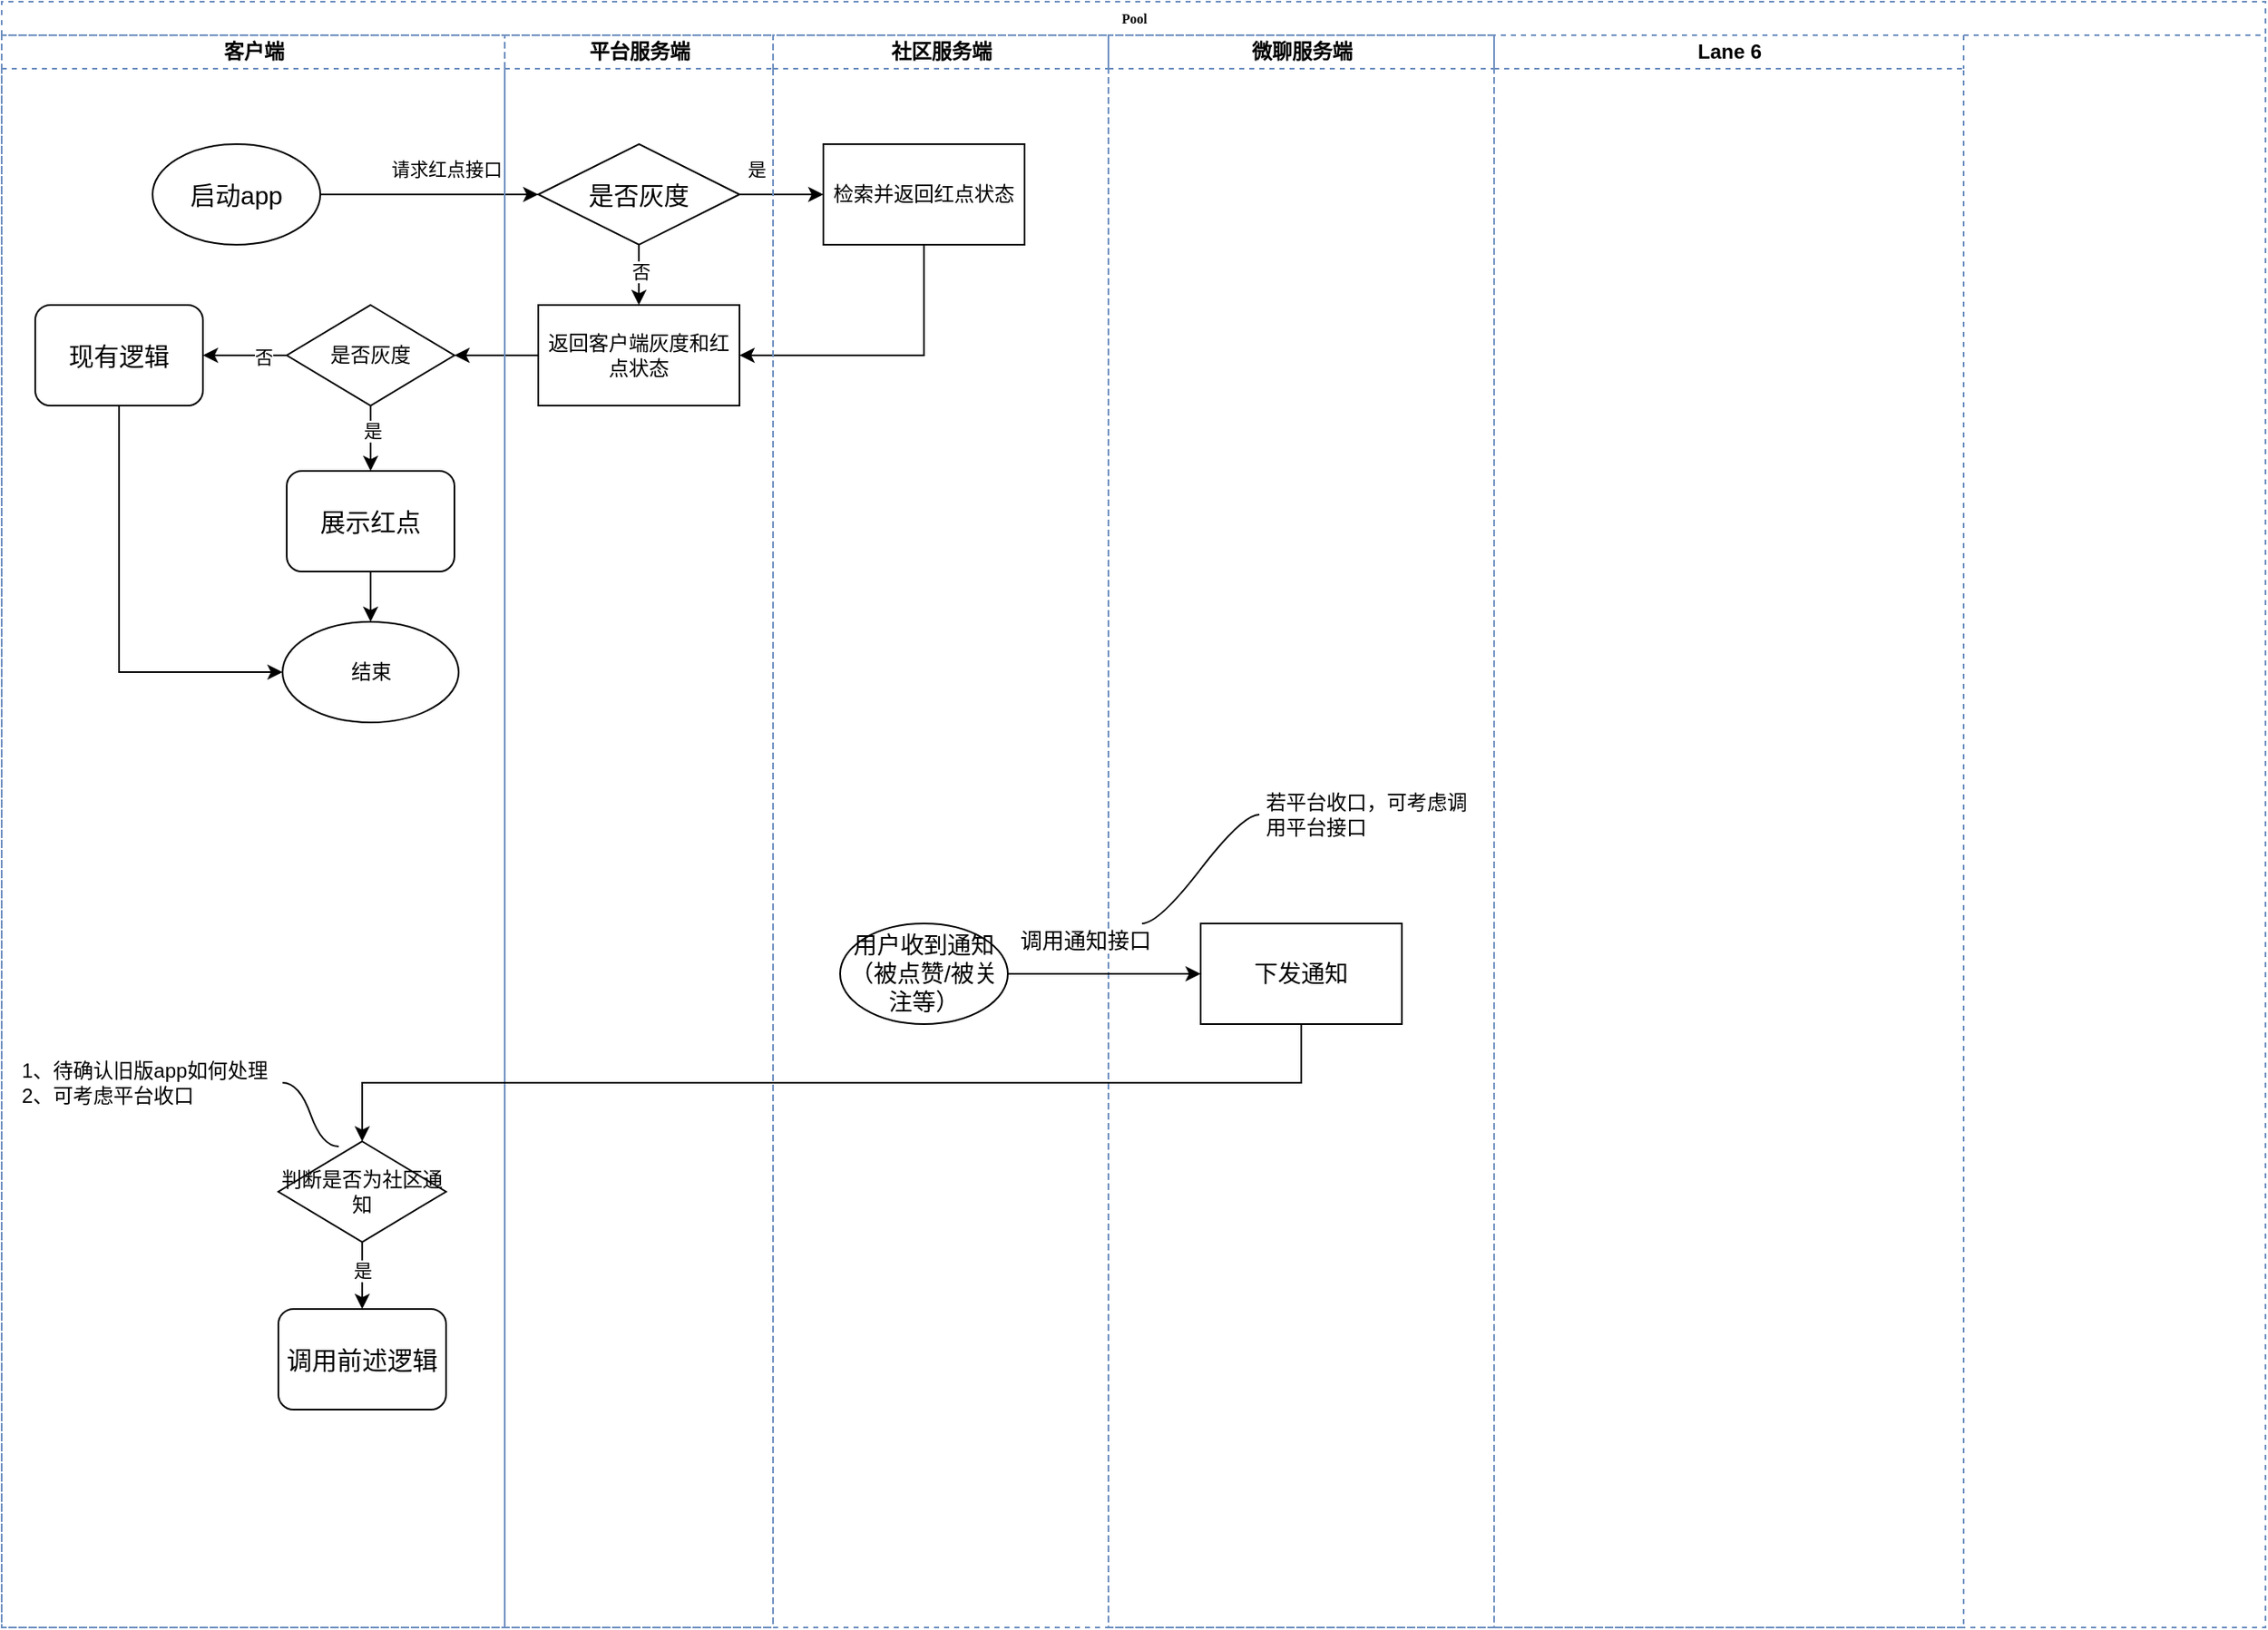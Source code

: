 <mxfile version="24.5.1" type="github">
  <diagram name="Page-1" id="74e2e168-ea6b-b213-b513-2b3c1d86103e">
    <mxGraphModel dx="1372" dy="786" grid="1" gridSize="10" guides="1" tooltips="1" connect="1" arrows="1" fold="1" page="1" pageScale="1" pageWidth="1100" pageHeight="850" background="none" math="0" shadow="0">
      <root>
        <mxCell id="0" />
        <mxCell id="1" parent="0" />
        <mxCell id="77e6c97f196da883-1" value="Pool" style="swimlane;html=1;childLayout=stackLayout;startSize=20;rounded=0;shadow=0;labelBackgroundColor=none;strokeWidth=1;fontFamily=Verdana;fontSize=8;align=center;dashed=1;fillColor=none;strokeColor=#6c8ebf;gradientColor=none;" parent="1" vertex="1">
          <mxGeometry x="70" y="40" width="1350" height="970" as="geometry" />
        </mxCell>
        <mxCell id="dWRoaltd0C7rDY0c2W8I-20" style="edgeStyle=orthogonalEdgeStyle;rounded=0;orthogonalLoop=1;jettySize=auto;html=1;exitX=0;exitY=0.5;exitDx=0;exitDy=0;entryX=1;entryY=0.5;entryDx=0;entryDy=0;" edge="1" parent="77e6c97f196da883-1" source="dWRoaltd0C7rDY0c2W8I-14" target="dWRoaltd0C7rDY0c2W8I-19">
          <mxGeometry relative="1" as="geometry" />
        </mxCell>
        <mxCell id="dWRoaltd0C7rDY0c2W8I-3" value="" style="edgeStyle=orthogonalEdgeStyle;rounded=0;orthogonalLoop=1;jettySize=auto;html=1;" edge="1" parent="77e6c97f196da883-1" source="77e6c97f196da883-8" target="dWRoaltd0C7rDY0c2W8I-2">
          <mxGeometry relative="1" as="geometry" />
        </mxCell>
        <mxCell id="dWRoaltd0C7rDY0c2W8I-6" value="请求红点接口" style="edgeLabel;html=1;align=center;verticalAlign=middle;resizable=0;points=[];horizontal=1;" vertex="1" connectable="0" parent="dWRoaltd0C7rDY0c2W8I-3">
          <mxGeometry relative="1" as="geometry">
            <mxPoint x="10" y="-15" as="offset" />
          </mxGeometry>
        </mxCell>
        <mxCell id="dWRoaltd0C7rDY0c2W8I-10" value="" style="edgeStyle=orthogonalEdgeStyle;rounded=0;orthogonalLoop=1;jettySize=auto;html=1;" edge="1" parent="77e6c97f196da883-1" source="dWRoaltd0C7rDY0c2W8I-2" target="dWRoaltd0C7rDY0c2W8I-9">
          <mxGeometry relative="1" as="geometry" />
        </mxCell>
        <mxCell id="dWRoaltd0C7rDY0c2W8I-13" value="是" style="edgeLabel;html=1;align=center;verticalAlign=middle;resizable=0;points=[];" vertex="1" connectable="0" parent="dWRoaltd0C7rDY0c2W8I-10">
          <mxGeometry x="0.32" y="2" relative="1" as="geometry">
            <mxPoint x="-23" y="-13" as="offset" />
          </mxGeometry>
        </mxCell>
        <mxCell id="dWRoaltd0C7rDY0c2W8I-16" style="edgeStyle=orthogonalEdgeStyle;rounded=0;orthogonalLoop=1;jettySize=auto;html=1;entryX=1;entryY=0.5;entryDx=0;entryDy=0;exitX=0.5;exitY=1;exitDx=0;exitDy=0;" edge="1" parent="77e6c97f196da883-1" source="dWRoaltd0C7rDY0c2W8I-9" target="dWRoaltd0C7rDY0c2W8I-14">
          <mxGeometry relative="1" as="geometry" />
        </mxCell>
        <mxCell id="77e6c97f196da883-2" value="客户端" style="swimlane;html=1;startSize=20;dashed=1;fillColor=none;strokeColor=#6c8ebf;gradientColor=none;" parent="77e6c97f196da883-1" vertex="1">
          <mxGeometry y="20" width="300" height="950" as="geometry" />
        </mxCell>
        <mxCell id="77e6c97f196da883-8" value="&lt;font style=&quot;font-size: 15px;&quot;&gt;启动app&lt;/font&gt;" style="ellipse;whiteSpace=wrap;html=1;" parent="77e6c97f196da883-2" vertex="1">
          <mxGeometry x="90" y="65" width="100" height="60" as="geometry" />
        </mxCell>
        <mxCell id="dWRoaltd0C7rDY0c2W8I-25" style="edgeStyle=orthogonalEdgeStyle;rounded=0;orthogonalLoop=1;jettySize=auto;html=1;exitX=0.5;exitY=1;exitDx=0;exitDy=0;" edge="1" parent="77e6c97f196da883-2" source="dWRoaltd0C7rDY0c2W8I-19" target="dWRoaltd0C7rDY0c2W8I-24">
          <mxGeometry relative="1" as="geometry" />
        </mxCell>
        <mxCell id="dWRoaltd0C7rDY0c2W8I-26" value="是" style="edgeLabel;html=1;align=center;verticalAlign=middle;resizable=0;points=[];" vertex="1" connectable="0" parent="dWRoaltd0C7rDY0c2W8I-25">
          <mxGeometry x="-0.292" y="1" relative="1" as="geometry">
            <mxPoint as="offset" />
          </mxGeometry>
        </mxCell>
        <mxCell id="dWRoaltd0C7rDY0c2W8I-30" style="edgeStyle=orthogonalEdgeStyle;rounded=0;orthogonalLoop=1;jettySize=auto;html=1;exitX=0;exitY=0.5;exitDx=0;exitDy=0;entryX=1;entryY=0.5;entryDx=0;entryDy=0;" edge="1" parent="77e6c97f196da883-2" source="dWRoaltd0C7rDY0c2W8I-19" target="dWRoaltd0C7rDY0c2W8I-29">
          <mxGeometry relative="1" as="geometry" />
        </mxCell>
        <mxCell id="dWRoaltd0C7rDY0c2W8I-31" value="否" style="edgeLabel;html=1;align=center;verticalAlign=middle;resizable=0;points=[];" vertex="1" connectable="0" parent="dWRoaltd0C7rDY0c2W8I-30">
          <mxGeometry x="-0.419" y="1" relative="1" as="geometry">
            <mxPoint as="offset" />
          </mxGeometry>
        </mxCell>
        <mxCell id="dWRoaltd0C7rDY0c2W8I-19" value="是否灰度" style="rhombus;whiteSpace=wrap;html=1;" vertex="1" parent="77e6c97f196da883-2">
          <mxGeometry x="170" y="161" width="100" height="60" as="geometry" />
        </mxCell>
        <mxCell id="dWRoaltd0C7rDY0c2W8I-33" style="edgeStyle=orthogonalEdgeStyle;rounded=0;orthogonalLoop=1;jettySize=auto;html=1;exitX=0.5;exitY=1;exitDx=0;exitDy=0;entryX=0.5;entryY=0;entryDx=0;entryDy=0;" edge="1" parent="77e6c97f196da883-2" source="dWRoaltd0C7rDY0c2W8I-24" target="dWRoaltd0C7rDY0c2W8I-32">
          <mxGeometry relative="1" as="geometry" />
        </mxCell>
        <mxCell id="dWRoaltd0C7rDY0c2W8I-24" value="&lt;span style=&quot;font-size: 15px;&quot;&gt;展示红点&lt;/span&gt;" style="rounded=1;whiteSpace=wrap;html=1;shadow=0;labelBackgroundColor=none;strokeWidth=1;fontFamily=Verdana;fontSize=8;align=center;" vertex="1" parent="77e6c97f196da883-2">
          <mxGeometry x="170" y="260" width="100" height="60" as="geometry" />
        </mxCell>
        <mxCell id="dWRoaltd0C7rDY0c2W8I-34" style="edgeStyle=orthogonalEdgeStyle;rounded=0;orthogonalLoop=1;jettySize=auto;html=1;exitX=0.5;exitY=1;exitDx=0;exitDy=0;entryX=0;entryY=0.5;entryDx=0;entryDy=0;" edge="1" parent="77e6c97f196da883-2" source="dWRoaltd0C7rDY0c2W8I-29" target="dWRoaltd0C7rDY0c2W8I-32">
          <mxGeometry relative="1" as="geometry" />
        </mxCell>
        <mxCell id="dWRoaltd0C7rDY0c2W8I-29" value="&lt;span style=&quot;font-size: 15px;&quot;&gt;现有逻辑&lt;/span&gt;" style="rounded=1;whiteSpace=wrap;html=1;shadow=0;labelBackgroundColor=none;strokeWidth=1;fontFamily=Verdana;fontSize=8;align=center;" vertex="1" parent="77e6c97f196da883-2">
          <mxGeometry x="20" y="161" width="100" height="60" as="geometry" />
        </mxCell>
        <mxCell id="dWRoaltd0C7rDY0c2W8I-32" value="结束" style="ellipse;whiteSpace=wrap;html=1;" vertex="1" parent="77e6c97f196da883-2">
          <mxGeometry x="167.5" y="350" width="105" height="60" as="geometry" />
        </mxCell>
        <mxCell id="dWRoaltd0C7rDY0c2W8I-43" value="1、待确认旧版app如何处理&lt;div&gt;2、可考虑平台收口&lt;/div&gt;" style="whiteSpace=wrap;html=1;rounded=1;arcSize=50;align=left;verticalAlign=middle;strokeWidth=1;autosize=1;spacing=4;treeFolding=1;treeMoving=1;newEdgeStyle={&quot;edgeStyle&quot;:&quot;entityRelationEdgeStyle&quot;,&quot;startArrow&quot;:&quot;none&quot;,&quot;endArrow&quot;:&quot;none&quot;,&quot;segment&quot;:10,&quot;curved&quot;:1,&quot;sourcePerimeterSpacing&quot;:0,&quot;targetPerimeterSpacing&quot;:0};strokeColor=none;fillColor=none;" vertex="1" parent="77e6c97f196da883-2">
          <mxGeometry x="7.5" y="600" width="160" height="50" as="geometry" />
        </mxCell>
        <mxCell id="77e6c97f196da883-4" value="平台服务端" style="swimlane;html=1;startSize=20;dashed=1;fillColor=none;strokeColor=#6c8ebf;gradientColor=none;" parent="77e6c97f196da883-1" vertex="1">
          <mxGeometry x="300" y="20" width="160" height="950" as="geometry" />
        </mxCell>
        <mxCell id="dWRoaltd0C7rDY0c2W8I-15" value="" style="edgeStyle=orthogonalEdgeStyle;rounded=0;orthogonalLoop=1;jettySize=auto;html=1;" edge="1" parent="77e6c97f196da883-4" source="dWRoaltd0C7rDY0c2W8I-2" target="dWRoaltd0C7rDY0c2W8I-14">
          <mxGeometry relative="1" as="geometry" />
        </mxCell>
        <mxCell id="dWRoaltd0C7rDY0c2W8I-22" value="否" style="edgeLabel;html=1;align=center;verticalAlign=middle;resizable=0;points=[];" vertex="1" connectable="0" parent="dWRoaltd0C7rDY0c2W8I-15">
          <mxGeometry x="-0.275" y="1" relative="1" as="geometry">
            <mxPoint as="offset" />
          </mxGeometry>
        </mxCell>
        <mxCell id="dWRoaltd0C7rDY0c2W8I-2" value="&lt;font style=&quot;font-size: 15px;&quot;&gt;是否灰度&lt;/font&gt;" style="rhombus;whiteSpace=wrap;html=1;" vertex="1" parent="77e6c97f196da883-4">
          <mxGeometry x="20" y="65" width="120" height="60" as="geometry" />
        </mxCell>
        <mxCell id="dWRoaltd0C7rDY0c2W8I-14" value="返回客户端灰度和红点状态" style="whiteSpace=wrap;html=1;" vertex="1" parent="77e6c97f196da883-4">
          <mxGeometry x="20" y="161" width="120" height="60" as="geometry" />
        </mxCell>
        <mxCell id="77e6c97f196da883-5" value="社区服务端" style="swimlane;html=1;startSize=20;dashed=1;fillColor=none;strokeColor=#6c8ebf;gradientColor=none;" parent="77e6c97f196da883-1" vertex="1">
          <mxGeometry x="460" y="20" width="200" height="950" as="geometry" />
        </mxCell>
        <mxCell id="dWRoaltd0C7rDY0c2W8I-9" value="检索并返回红点状态" style="whiteSpace=wrap;html=1;" vertex="1" parent="77e6c97f196da883-5">
          <mxGeometry x="30" y="65" width="120" height="60" as="geometry" />
        </mxCell>
        <mxCell id="77e6c97f196da883-6" value="微聊服务端" style="swimlane;html=1;startSize=20;dashed=1;fillColor=none;strokeColor=#6c8ebf;gradientColor=none;" parent="77e6c97f196da883-1" vertex="1">
          <mxGeometry x="660" y="20" width="230" height="950" as="geometry" />
        </mxCell>
        <mxCell id="dWRoaltd0C7rDY0c2W8I-37" value="" style="edgeStyle=orthogonalEdgeStyle;rounded=0;orthogonalLoop=1;jettySize=auto;html=1;fontSize=13;" edge="1" parent="77e6c97f196da883-6" source="dWRoaltd0C7rDY0c2W8I-35" target="dWRoaltd0C7rDY0c2W8I-36">
          <mxGeometry relative="1" as="geometry" />
        </mxCell>
        <mxCell id="dWRoaltd0C7rDY0c2W8I-38" value="&lt;font style=&quot;font-size: 13px;&quot;&gt;调用通知接口&lt;/font&gt;" style="edgeLabel;html=1;align=center;verticalAlign=middle;resizable=0;points=[];" vertex="1" connectable="0" parent="dWRoaltd0C7rDY0c2W8I-37">
          <mxGeometry x="-0.229" y="2" relative="1" as="geometry">
            <mxPoint x="1" y="-18" as="offset" />
          </mxGeometry>
        </mxCell>
        <mxCell id="dWRoaltd0C7rDY0c2W8I-42" style="edgeStyle=orthogonalEdgeStyle;rounded=0;orthogonalLoop=1;jettySize=auto;html=1;exitX=0.5;exitY=1;exitDx=0;exitDy=0;" edge="1" parent="77e6c97f196da883-6" source="dWRoaltd0C7rDY0c2W8I-36" target="dWRoaltd0C7rDY0c2W8I-41">
          <mxGeometry relative="1" as="geometry" />
        </mxCell>
        <mxCell id="dWRoaltd0C7rDY0c2W8I-46" style="edgeStyle=orthogonalEdgeStyle;rounded=0;orthogonalLoop=1;jettySize=auto;html=1;exitX=0.5;exitY=1;exitDx=0;exitDy=0;entryX=0.5;entryY=0;entryDx=0;entryDy=0;" edge="1" parent="77e6c97f196da883-6" source="dWRoaltd0C7rDY0c2W8I-41" target="dWRoaltd0C7rDY0c2W8I-51">
          <mxGeometry relative="1" as="geometry">
            <mxPoint x="-445" y="760" as="targetPoint" />
          </mxGeometry>
        </mxCell>
        <mxCell id="dWRoaltd0C7rDY0c2W8I-47" value="是" style="edgeLabel;html=1;align=center;verticalAlign=middle;resizable=0;points=[];" vertex="1" connectable="0" parent="dWRoaltd0C7rDY0c2W8I-46">
          <mxGeometry x="-0.169" relative="1" as="geometry">
            <mxPoint as="offset" />
          </mxGeometry>
        </mxCell>
        <mxCell id="dWRoaltd0C7rDY0c2W8I-41" value="判断是否为社区通知" style="rhombus;whiteSpace=wrap;html=1;" vertex="1" parent="77e6c97f196da883-6">
          <mxGeometry x="-495" y="660" width="100" height="60" as="geometry" />
        </mxCell>
        <mxCell id="dWRoaltd0C7rDY0c2W8I-51" value="&lt;span style=&quot;font-size: 15px;&quot;&gt;调用前述逻辑&lt;/span&gt;" style="rounded=1;whiteSpace=wrap;html=1;shadow=0;labelBackgroundColor=none;strokeWidth=1;fontFamily=Verdana;fontSize=8;align=center;" vertex="1" parent="77e6c97f196da883-6">
          <mxGeometry x="-495" y="760" width="100" height="60" as="geometry" />
        </mxCell>
        <mxCell id="dWRoaltd0C7rDY0c2W8I-35" value="&lt;font style=&quot;font-size: 14px;&quot;&gt;用户收到通知&lt;/font&gt;&lt;div style=&quot;font-size: 14px;&quot;&gt;&lt;span style=&quot;font-size: 14px;&quot;&gt;（被点赞/被关注等）&lt;/span&gt;&lt;/div&gt;" style="ellipse;whiteSpace=wrap;html=1;fontSize=14;" vertex="1" parent="77e6c97f196da883-6">
          <mxGeometry x="-160" y="530" width="100" height="60" as="geometry" />
        </mxCell>
        <mxCell id="dWRoaltd0C7rDY0c2W8I-36" value="下发通知" style="whiteSpace=wrap;html=1;fontSize=14;" vertex="1" parent="77e6c97f196da883-6">
          <mxGeometry x="55" y="530" width="120" height="60" as="geometry" />
        </mxCell>
        <mxCell id="dWRoaltd0C7rDY0c2W8I-55" value="若平台收口，可考虑调用平台接口" style="whiteSpace=wrap;html=1;rounded=1;arcSize=50;align=left;verticalAlign=middle;strokeWidth=1;autosize=1;spacing=4;treeFolding=1;treeMoving=1;newEdgeStyle={&quot;edgeStyle&quot;:&quot;entityRelationEdgeStyle&quot;,&quot;startArrow&quot;:&quot;none&quot;,&quot;endArrow&quot;:&quot;none&quot;,&quot;segment&quot;:10,&quot;curved&quot;:1,&quot;sourcePerimeterSpacing&quot;:0,&quot;targetPerimeterSpacing&quot;:0};strokeColor=none;fillColor=none;" vertex="1" parent="77e6c97f196da883-6">
          <mxGeometry x="90" y="440" width="130" height="50" as="geometry" />
        </mxCell>
        <mxCell id="dWRoaltd0C7rDY0c2W8I-56" value="" style="edgeStyle=entityRelationEdgeStyle;startArrow=none;endArrow=none;segment=10;curved=1;sourcePerimeterSpacing=0;targetPerimeterSpacing=0;rounded=0;" edge="1" target="dWRoaltd0C7rDY0c2W8I-55" parent="77e6c97f196da883-6">
          <mxGeometry relative="1" as="geometry">
            <mxPoint x="20" y="530" as="sourcePoint" />
          </mxGeometry>
        </mxCell>
        <mxCell id="77e6c97f196da883-7" value="Lane 6" style="swimlane;html=1;startSize=20;dashed=1;fillColor=none;strokeColor=#6c8ebf;gradientColor=none;" parent="77e6c97f196da883-1" vertex="1">
          <mxGeometry x="890" y="20" width="280" height="950" as="geometry">
            <mxRectangle x="960" y="20" width="40" height="860" as="alternateBounds" />
          </mxGeometry>
        </mxCell>
        <mxCell id="dWRoaltd0C7rDY0c2W8I-44" value="" style="edgeStyle=entityRelationEdgeStyle;startArrow=none;endArrow=none;segment=10;curved=1;sourcePerimeterSpacing=0;targetPerimeterSpacing=0;rounded=0;exitX=0.36;exitY=0.05;exitDx=0;exitDy=0;exitPerimeter=0;" edge="1" target="dWRoaltd0C7rDY0c2W8I-43" parent="77e6c97f196da883-1" source="dWRoaltd0C7rDY0c2W8I-41">
          <mxGeometry relative="1" as="geometry">
            <mxPoint x="95" y="710" as="sourcePoint" />
          </mxGeometry>
        </mxCell>
      </root>
    </mxGraphModel>
  </diagram>
</mxfile>
